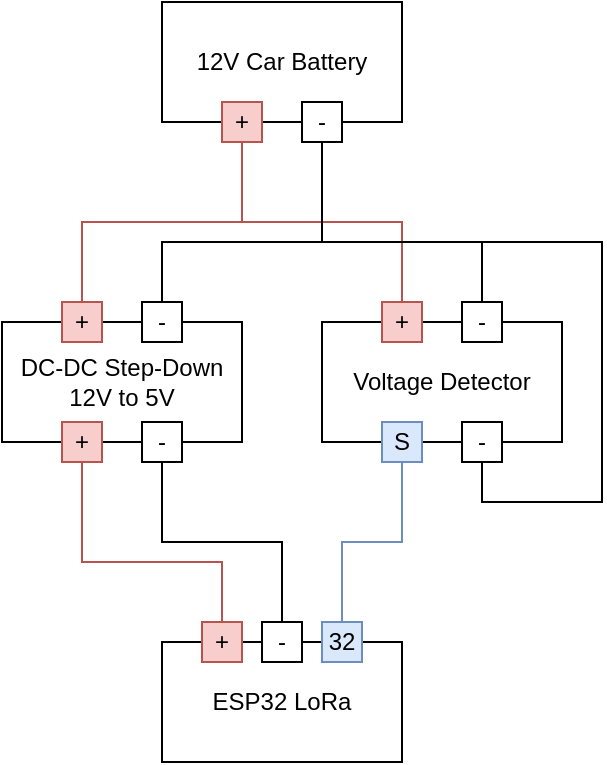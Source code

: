 <mxfile version="13.1.11" type="device"><diagram id="H2plzCaAXBJ9Rd0jdKxA" name="Page-1"><mxGraphModel dx="2058" dy="1065" grid="1" gridSize="10" guides="1" tooltips="1" connect="1" arrows="1" fold="1" page="1" pageScale="1" pageWidth="850" pageHeight="1100" math="0" shadow="0"><root><mxCell id="0"/><mxCell id="1" parent="0"/><mxCell id="pyscibpONw6B7fJ5cYNy-4" value="" style="group" vertex="1" connectable="0" parent="1"><mxGeometry x="360" y="40" width="120" height="70" as="geometry"/></mxCell><mxCell id="pyscibpONw6B7fJ5cYNy-1" value="12V Car Battery" style="rounded=0;whiteSpace=wrap;html=1;" vertex="1" parent="pyscibpONw6B7fJ5cYNy-4"><mxGeometry width="120" height="60" as="geometry"/></mxCell><mxCell id="pyscibpONw6B7fJ5cYNy-2" value="+" style="rounded=0;whiteSpace=wrap;html=1;fillColor=#f8cecc;strokeColor=#b85450;" vertex="1" parent="pyscibpONw6B7fJ5cYNy-4"><mxGeometry x="30" y="50" width="20" height="20" as="geometry"/></mxCell><mxCell id="pyscibpONw6B7fJ5cYNy-3" value="-" style="rounded=0;whiteSpace=wrap;html=1;" vertex="1" parent="pyscibpONw6B7fJ5cYNy-4"><mxGeometry x="70" y="50" width="20" height="20" as="geometry"/></mxCell><mxCell id="pyscibpONw6B7fJ5cYNy-10" value="" style="group" vertex="1" connectable="0" parent="1"><mxGeometry x="280" y="190" width="120" height="80" as="geometry"/></mxCell><mxCell id="pyscibpONw6B7fJ5cYNy-5" value="DC-DC Step-Down&lt;br&gt;12V to 5V" style="rounded=0;whiteSpace=wrap;html=1;" vertex="1" parent="pyscibpONw6B7fJ5cYNy-10"><mxGeometry y="10" width="120" height="60" as="geometry"/></mxCell><mxCell id="pyscibpONw6B7fJ5cYNy-6" value="+" style="rounded=0;whiteSpace=wrap;html=1;fillColor=#f8cecc;strokeColor=#b85450;" vertex="1" parent="pyscibpONw6B7fJ5cYNy-10"><mxGeometry x="30" width="20" height="20" as="geometry"/></mxCell><mxCell id="pyscibpONw6B7fJ5cYNy-7" value="-" style="rounded=0;whiteSpace=wrap;html=1;" vertex="1" parent="pyscibpONw6B7fJ5cYNy-10"><mxGeometry x="70" width="20" height="20" as="geometry"/></mxCell><mxCell id="pyscibpONw6B7fJ5cYNy-8" value="+" style="rounded=0;whiteSpace=wrap;html=1;fillColor=#f8cecc;strokeColor=#b85450;" vertex="1" parent="pyscibpONw6B7fJ5cYNy-10"><mxGeometry x="30" y="60" width="20" height="20" as="geometry"/></mxCell><mxCell id="pyscibpONw6B7fJ5cYNy-9" value="-" style="rounded=0;whiteSpace=wrap;html=1;" vertex="1" parent="pyscibpONw6B7fJ5cYNy-10"><mxGeometry x="70" y="60" width="20" height="20" as="geometry"/></mxCell><mxCell id="pyscibpONw6B7fJ5cYNy-17" value="" style="group" vertex="1" connectable="0" parent="1"><mxGeometry x="440" y="190" width="120" height="80" as="geometry"/></mxCell><mxCell id="pyscibpONw6B7fJ5cYNy-12" value="Voltage Detector" style="rounded=0;whiteSpace=wrap;html=1;" vertex="1" parent="pyscibpONw6B7fJ5cYNy-17"><mxGeometry y="10" width="120" height="60" as="geometry"/></mxCell><mxCell id="pyscibpONw6B7fJ5cYNy-13" value="+" style="rounded=0;whiteSpace=wrap;html=1;fillColor=#f8cecc;strokeColor=#b85450;" vertex="1" parent="pyscibpONw6B7fJ5cYNy-17"><mxGeometry x="30" width="20" height="20" as="geometry"/></mxCell><mxCell id="pyscibpONw6B7fJ5cYNy-14" value="-" style="rounded=0;whiteSpace=wrap;html=1;" vertex="1" parent="pyscibpONw6B7fJ5cYNy-17"><mxGeometry x="70" width="20" height="20" as="geometry"/></mxCell><mxCell id="pyscibpONw6B7fJ5cYNy-15" value="S" style="rounded=0;whiteSpace=wrap;html=1;fillColor=#dae8fc;strokeColor=#6c8ebf;" vertex="1" parent="pyscibpONw6B7fJ5cYNy-17"><mxGeometry x="30" y="60" width="20" height="20" as="geometry"/></mxCell><mxCell id="pyscibpONw6B7fJ5cYNy-16" value="-" style="rounded=0;whiteSpace=wrap;html=1;" vertex="1" parent="pyscibpONw6B7fJ5cYNy-17"><mxGeometry x="70" y="60" width="20" height="20" as="geometry"/></mxCell><mxCell id="pyscibpONw6B7fJ5cYNy-22" value="" style="group" vertex="1" connectable="0" parent="1"><mxGeometry x="360" y="350" width="120" height="70" as="geometry"/></mxCell><mxCell id="pyscibpONw6B7fJ5cYNy-18" value="ESP32 LoRa" style="rounded=0;whiteSpace=wrap;html=1;" vertex="1" parent="pyscibpONw6B7fJ5cYNy-22"><mxGeometry y="10" width="120" height="60" as="geometry"/></mxCell><mxCell id="pyscibpONw6B7fJ5cYNy-19" value="+" style="rounded=0;whiteSpace=wrap;html=1;fillColor=#f8cecc;strokeColor=#b85450;" vertex="1" parent="pyscibpONw6B7fJ5cYNy-22"><mxGeometry x="20" width="20" height="20" as="geometry"/></mxCell><mxCell id="pyscibpONw6B7fJ5cYNy-20" value="-" style="rounded=0;whiteSpace=wrap;html=1;" vertex="1" parent="pyscibpONw6B7fJ5cYNy-22"><mxGeometry x="50" width="20" height="20" as="geometry"/></mxCell><mxCell id="pyscibpONw6B7fJ5cYNy-21" value="32" style="rounded=0;whiteSpace=wrap;html=1;fillColor=#dae8fc;strokeColor=#6c8ebf;" vertex="1" parent="pyscibpONw6B7fJ5cYNy-22"><mxGeometry x="80" width="20" height="20" as="geometry"/></mxCell><mxCell id="pyscibpONw6B7fJ5cYNy-23" style="edgeStyle=orthogonalEdgeStyle;rounded=0;orthogonalLoop=1;jettySize=auto;html=1;exitX=0.5;exitY=1;exitDx=0;exitDy=0;entryX=0.5;entryY=0;entryDx=0;entryDy=0;endArrow=none;endFill=0;fillColor=#f8cecc;strokeColor=#b85450;" edge="1" parent="1" source="pyscibpONw6B7fJ5cYNy-2" target="pyscibpONw6B7fJ5cYNy-6"><mxGeometry relative="1" as="geometry"/></mxCell><mxCell id="pyscibpONw6B7fJ5cYNy-24" style="edgeStyle=orthogonalEdgeStyle;rounded=0;orthogonalLoop=1;jettySize=auto;html=1;exitX=0.5;exitY=1;exitDx=0;exitDy=0;entryX=0.5;entryY=0;entryDx=0;entryDy=0;endArrow=none;endFill=0;" edge="1" parent="1" source="pyscibpONw6B7fJ5cYNy-3" target="pyscibpONw6B7fJ5cYNy-7"><mxGeometry relative="1" as="geometry"><Array as="points"><mxPoint x="440" y="160"/><mxPoint x="360" y="160"/></Array></mxGeometry></mxCell><mxCell id="pyscibpONw6B7fJ5cYNy-25" style="edgeStyle=orthogonalEdgeStyle;rounded=0;orthogonalLoop=1;jettySize=auto;html=1;exitX=0.5;exitY=1;exitDx=0;exitDy=0;entryX=0.5;entryY=0;entryDx=0;entryDy=0;endArrow=none;endFill=0;" edge="1" parent="1" source="pyscibpONw6B7fJ5cYNy-3" target="pyscibpONw6B7fJ5cYNy-14"><mxGeometry relative="1" as="geometry"><Array as="points"><mxPoint x="440" y="160"/><mxPoint x="520" y="160"/></Array></mxGeometry></mxCell><mxCell id="pyscibpONw6B7fJ5cYNy-26" style="edgeStyle=orthogonalEdgeStyle;rounded=0;orthogonalLoop=1;jettySize=auto;html=1;exitX=0.5;exitY=1;exitDx=0;exitDy=0;entryX=0.5;entryY=0;entryDx=0;entryDy=0;endArrow=none;endFill=0;fillColor=#f8cecc;strokeColor=#b85450;" edge="1" parent="1" source="pyscibpONw6B7fJ5cYNy-2" target="pyscibpONw6B7fJ5cYNy-13"><mxGeometry relative="1" as="geometry"/></mxCell><mxCell id="pyscibpONw6B7fJ5cYNy-27" style="edgeStyle=orthogonalEdgeStyle;rounded=0;orthogonalLoop=1;jettySize=auto;html=1;exitX=0.5;exitY=1;exitDx=0;exitDy=0;entryX=0.5;entryY=1;entryDx=0;entryDy=0;endArrow=none;endFill=0;" edge="1" parent="1" source="pyscibpONw6B7fJ5cYNy-3" target="pyscibpONw6B7fJ5cYNy-16"><mxGeometry relative="1" as="geometry"><Array as="points"><mxPoint x="440" y="160"/><mxPoint x="580" y="160"/><mxPoint x="580" y="290"/><mxPoint x="520" y="290"/></Array></mxGeometry></mxCell><mxCell id="pyscibpONw6B7fJ5cYNy-28" style="edgeStyle=orthogonalEdgeStyle;rounded=0;orthogonalLoop=1;jettySize=auto;html=1;exitX=0.5;exitY=1;exitDx=0;exitDy=0;entryX=0.5;entryY=0;entryDx=0;entryDy=0;endArrow=none;endFill=0;" edge="1" parent="1" source="pyscibpONw6B7fJ5cYNy-9" target="pyscibpONw6B7fJ5cYNy-20"><mxGeometry relative="1" as="geometry"/></mxCell><mxCell id="pyscibpONw6B7fJ5cYNy-29" style="edgeStyle=orthogonalEdgeStyle;rounded=0;orthogonalLoop=1;jettySize=auto;html=1;exitX=0.5;exitY=1;exitDx=0;exitDy=0;entryX=0.5;entryY=0;entryDx=0;entryDy=0;endArrow=none;endFill=0;fillColor=#f8cecc;strokeColor=#b85450;" edge="1" parent="1" source="pyscibpONw6B7fJ5cYNy-8" target="pyscibpONw6B7fJ5cYNy-19"><mxGeometry relative="1" as="geometry"><Array as="points"><mxPoint x="320" y="320"/><mxPoint x="390" y="320"/></Array></mxGeometry></mxCell><mxCell id="pyscibpONw6B7fJ5cYNy-30" style="edgeStyle=orthogonalEdgeStyle;rounded=0;orthogonalLoop=1;jettySize=auto;html=1;exitX=0.5;exitY=1;exitDx=0;exitDy=0;entryX=0.5;entryY=0;entryDx=0;entryDy=0;endArrow=none;endFill=0;fillColor=#dae8fc;strokeColor=#6c8ebf;" edge="1" parent="1" source="pyscibpONw6B7fJ5cYNy-15" target="pyscibpONw6B7fJ5cYNy-21"><mxGeometry relative="1" as="geometry"/></mxCell></root></mxGraphModel></diagram></mxfile>